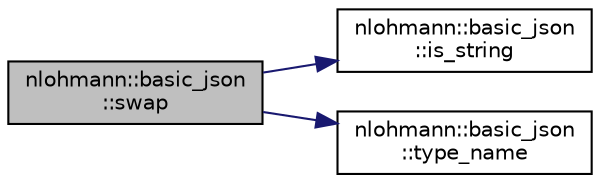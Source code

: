 digraph "nlohmann::basic_json::swap"
{
 // LATEX_PDF_SIZE
  edge [fontname="Helvetica",fontsize="10",labelfontname="Helvetica",labelfontsize="10"];
  node [fontname="Helvetica",fontsize="10",shape=record];
  rankdir="LR";
  Node500 [label="nlohmann::basic_json\l::swap",height=0.2,width=0.4,color="black", fillcolor="grey75", style="filled", fontcolor="black",tooltip="exchanges the values"];
  Node500 -> Node501 [color="midnightblue",fontsize="10",style="solid"];
  Node501 [label="nlohmann::basic_json\l::is_string",height=0.2,width=0.4,color="black", fillcolor="white", style="filled",URL="$classnlohmann_1_1basic__json.html#a69b596a4a6683b362095c9a139637396",tooltip="return whether value is a string"];
  Node500 -> Node502 [color="midnightblue",fontsize="10",style="solid"];
  Node502 [label="nlohmann::basic_json\l::type_name",height=0.2,width=0.4,color="black", fillcolor="white", style="filled",URL="$classnlohmann_1_1basic__json.html#a6b75862bdb4d26650616cf9821430755",tooltip="return the type as string"];
}
